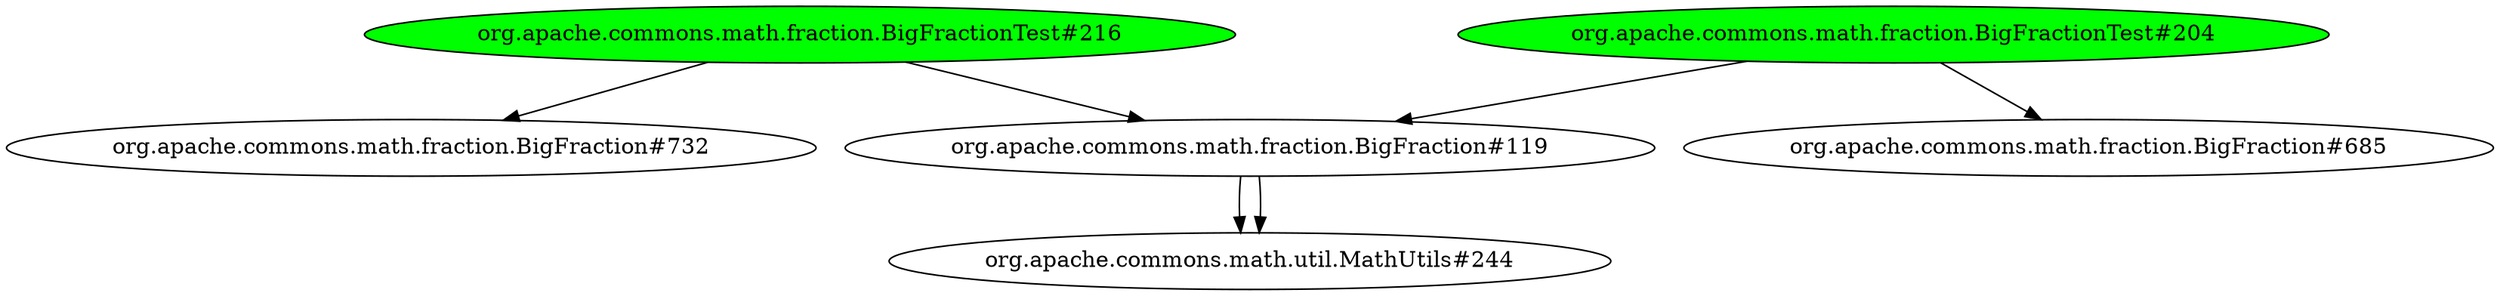 digraph "cg/org.apache.commons.math.fraction.BigFractionTest#216"
{
	"org.apache.commons.math.fraction.BigFractionTest#216" [style=filled,fillcolor=green];
	"org.apache.commons.math.fraction.BigFractionTest#216" -> "org.apache.commons.math.fraction.BigFraction#119";
	"org.apache.commons.math.fraction.BigFraction#119" -> "org.apache.commons.math.util.MathUtils#244";
	"org.apache.commons.math.fraction.BigFractionTest#216" -> "org.apache.commons.math.fraction.BigFraction#732";
	"org.apache.commons.math.fraction.BigFractionTest#204" [style=filled,fillcolor=green];
	"org.apache.commons.math.fraction.BigFractionTest#204" -> "org.apache.commons.math.fraction.BigFraction#119";
	"org.apache.commons.math.fraction.BigFraction#119" -> "org.apache.commons.math.util.MathUtils#244";
	"org.apache.commons.math.fraction.BigFractionTest#204" -> "org.apache.commons.math.fraction.BigFraction#685";
}
